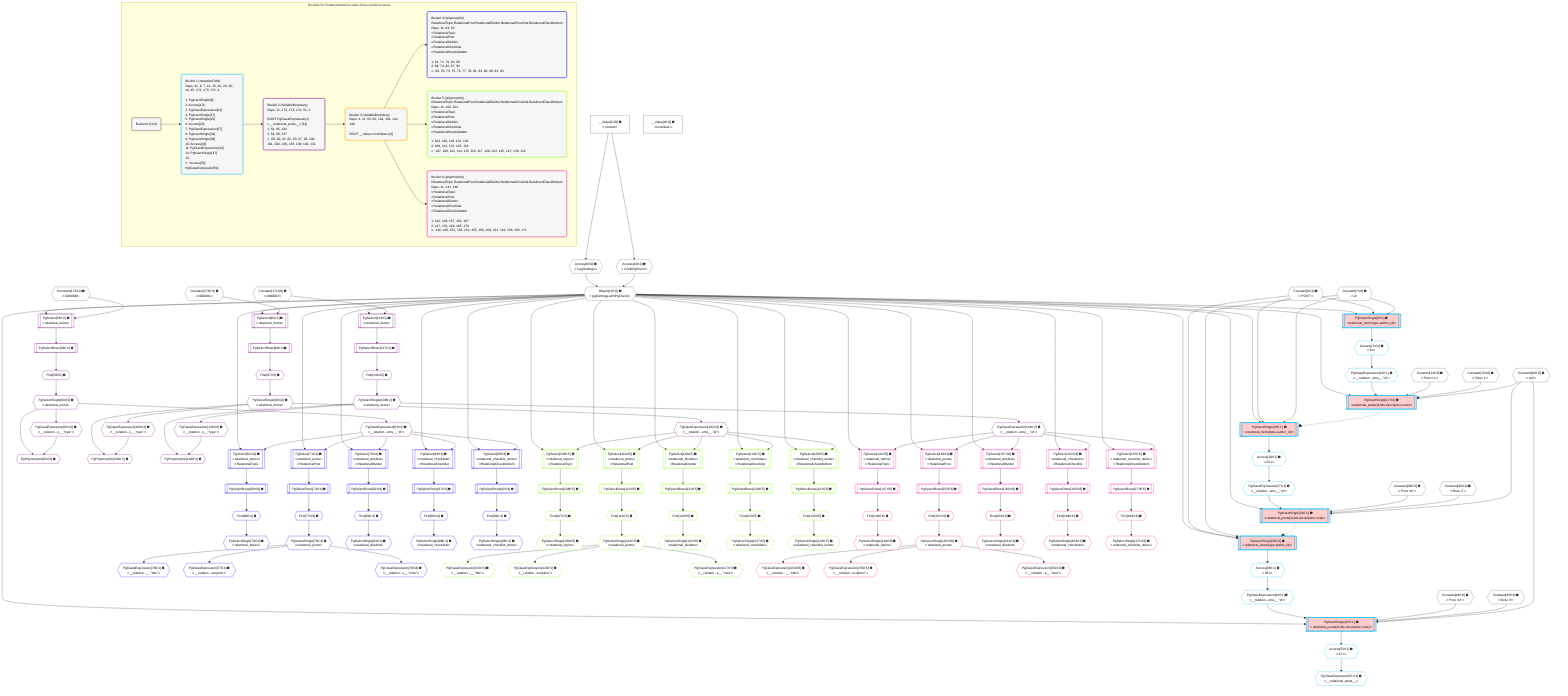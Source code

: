 %%{init: {'themeVariables': { 'fontSize': '12px'}}}%%
graph TD
    classDef path fill:#eee,stroke:#000,color:#000
    classDef plan fill:#fff,stroke-width:1px,color:#000
    classDef itemplan fill:#fff,stroke-width:2px,color:#000
    classDef unbatchedplan fill:#dff,stroke-width:1px,color:#000
    classDef sideeffectplan fill:#fcc,stroke-width:2px,color:#000
    classDef bucket fill:#f6f6f6,color:#000,stroke-width:2px,text-align:left


    %% plan dependencies
    Object11{{"Object[11∈0] ➊<br />ᐸ{pgSettings,withPgClient}ᐳ"}}:::plan
    Access9{{"Access[9∈0] ➊<br />ᐸ2.pgSettingsᐳ"}}:::plan
    Access10{{"Access[10∈0] ➊<br />ᐸ2.withPgClientᐳ"}}:::plan
    Access9 & Access10 --> Object11
    __Value2["__Value[2∈0] ➊<br />ᐸcontextᐳ"]:::plan
    __Value2 --> Access9
    __Value2 --> Access10
    __Value4["__Value[4∈0] ➊<br />ᐸrootValueᐳ"]:::plan
    Constant6{{"Constant[6∈0] ➊<br />ᐸ'POST'ᐳ"}}:::plan
    Constant7{{"Constant[7∈0] ➊<br />ᐸ2ᐳ"}}:::plan
    Constant14{{"Constant[14∈0] ➊<br />ᐸ'Post ꖛ1'ᐳ"}}:::plan
    Constant15{{"Constant[15∈0] ➊<br />ᐸ'Desc 1'ᐳ"}}:::plan
    Constant16{{"Constant[16∈0] ➊<br />ᐸnullᐳ"}}:::plan
    Constant29{{"Constant[29∈0] ➊<br />ᐸ'Post ꖛ2'ᐳ"}}:::plan
    Constant30{{"Constant[30∈0] ➊<br />ᐸ'Desc 2'ᐳ"}}:::plan
    Constant44{{"Constant[44∈0] ➊<br />ᐸ'Post ꖛ3'ᐳ"}}:::plan
    Constant45{{"Constant[45∈0] ➊<br />ᐸ'Desc 3'ᐳ"}}:::plan
    Constant172{{"Constant[172∈0] ➊<br />ᐸ1000000ᐳ"}}:::plan
    Constant173{{"Constant[173∈0] ➊<br />ᐸ1000001ᐳ"}}:::plan
    Constant174{{"Constant[174∈0] ➊<br />ᐸ1000002ᐳ"}}:::plan
    PgInsertSingle17[["PgInsertSingle[17∈1] ➊<br />ᐸrelational_posts(id,title,description,note)ᐳ"]]:::sideeffectplan
    PgClassExpression12{{"PgClassExpression[12∈1] ➊<br />ᐸ__relation...ems__.”id”ᐳ"}}:::plan
    Object11 & PgClassExpression12 & Constant14 & Constant15 & Constant16 --> PgInsertSingle17
    PgInsertSingle32[["PgInsertSingle[32∈1] ➊<br />ᐸrelational_posts(id,title,description,note)ᐳ"]]:::sideeffectplan
    PgClassExpression27{{"PgClassExpression[27∈1] ➊<br />ᐸ__relation...ems__.”id”ᐳ"}}:::plan
    Object11 & PgClassExpression27 & Constant29 & Constant30 & Constant16 --> PgInsertSingle32
    PgInsertSingle47[["PgInsertSingle[47∈1] ➊<br />ᐸrelational_posts(id,title,description,note)ᐳ"]]:::sideeffectplan
    PgClassExpression42{{"PgClassExpression[42∈1] ➊<br />ᐸ__relation...ems__.”id”ᐳ"}}:::plan
    Object11 & PgClassExpression42 & Constant44 & Constant45 & Constant16 --> PgInsertSingle47
    PgInsertSingle8[["PgInsertSingle[8∈1] ➊<br />ᐸrelational_items(type,author_id)ᐳ"]]:::sideeffectplan
    Object11 & Constant6 & Constant7 --> PgInsertSingle8
    PgInsertSingle23[["PgInsertSingle[23∈1] ➊<br />ᐸrelational_items(type,author_id)ᐳ"]]:::sideeffectplan
    Object11 & Constant6 & Constant7 --> PgInsertSingle23
    PgInsertSingle38[["PgInsertSingle[38∈1] ➊<br />ᐸrelational_items(type,author_id)ᐳ"]]:::sideeffectplan
    Object11 & Constant6 & Constant7 --> PgInsertSingle38
    Access13{{"Access[13∈1] ➊<br />ᐸ8.tᐳ"}}:::plan
    Access13 --> PgClassExpression12
    PgInsertSingle8 --> Access13
    Access28{{"Access[28∈1] ➊<br />ᐸ23.tᐳ"}}:::plan
    Access28 --> PgClassExpression27
    PgInsertSingle23 --> Access28
    Access43{{"Access[43∈1] ➊<br />ᐸ38.tᐳ"}}:::plan
    Access43 --> PgClassExpression42
    PgInsertSingle38 --> Access43
    PgClassExpression51{{"PgClassExpression[51∈1] ➊<br />ᐸ__relational_posts__ᐳ"}}:::plan
    Access52{{"Access[52∈1] ➊<br />ᐸ47.tᐳ"}}:::plan
    Access52 --> PgClassExpression51
    PgInsertSingle47 --> Access52
    PgSelect54[["PgSelect[54∈2] ➊<br />ᐸrelational_itemsᐳ"]]:::plan
    Object11 & Constant172 --> PgSelect54
    PgPolymorphic62{{"PgPolymorphic[62∈2] ➊"}}:::plan
    PgSelectSingle60{{"PgSelectSingle[60∈2] ➊<br />ᐸrelational_itemsᐳ"}}:::plan
    PgClassExpression61{{"PgClassExpression[61∈2] ➊<br />ᐸ__relation...s__.”type”ᐳ"}}:::plan
    PgSelectSingle60 & PgClassExpression61 --> PgPolymorphic62
    PgSelect95[["PgSelect[95∈2] ➊<br />ᐸrelational_itemsᐳ"]]:::plan
    Object11 & Constant173 --> PgSelect95
    PgPolymorphic101{{"PgPolymorphic[101∈2] ➊"}}:::plan
    PgSelectSingle99{{"PgSelectSingle[99∈2] ➊<br />ᐸrelational_itemsᐳ"}}:::plan
    PgClassExpression100{{"PgClassExpression[100∈2] ➊<br />ᐸ__relation...s__.”type”ᐳ"}}:::plan
    PgSelectSingle99 & PgClassExpression100 --> PgPolymorphic101
    PgSelect134[["PgSelect[134∈2] ➊<br />ᐸrelational_itemsᐳ"]]:::plan
    Object11 & Constant174 --> PgSelect134
    PgPolymorphic140{{"PgPolymorphic[140∈2] ➊"}}:::plan
    PgSelectSingle138{{"PgSelectSingle[138∈2] ➊<br />ᐸrelational_itemsᐳ"}}:::plan
    PgClassExpression139{{"PgClassExpression[139∈2] ➊<br />ᐸ__relation...s__.”type”ᐳ"}}:::plan
    PgSelectSingle138 & PgClassExpression139 --> PgPolymorphic140
    First58{{"First[58∈2] ➊"}}:::plan
    PgSelectRows59[["PgSelectRows[59∈2] ➊"]]:::plan
    PgSelectRows59 --> First58
    PgSelect54 --> PgSelectRows59
    First58 --> PgSelectSingle60
    PgSelectSingle60 --> PgClassExpression61
    PgClassExpression63{{"PgClassExpression[63∈2] ➊<br />ᐸ__relation...ems__.”id”ᐳ"}}:::plan
    PgSelectSingle60 --> PgClassExpression63
    First97{{"First[97∈2] ➊"}}:::plan
    PgSelectRows98[["PgSelectRows[98∈2] ➊"]]:::plan
    PgSelectRows98 --> First97
    PgSelect95 --> PgSelectRows98
    First97 --> PgSelectSingle99
    PgSelectSingle99 --> PgClassExpression100
    PgClassExpression102{{"PgClassExpression[102∈2] ➊<br />ᐸ__relation...ems__.”id”ᐳ"}}:::plan
    PgSelectSingle99 --> PgClassExpression102
    First136{{"First[136∈2] ➊"}}:::plan
    PgSelectRows137[["PgSelectRows[137∈2] ➊"]]:::plan
    PgSelectRows137 --> First136
    PgSelect134 --> PgSelectRows137
    First136 --> PgSelectSingle138
    PgSelectSingle138 --> PgClassExpression139
    PgClassExpression141{{"PgClassExpression[141∈2] ➊<br />ᐸ__relation...ems__.”id”ᐳ"}}:::plan
    PgSelectSingle138 --> PgClassExpression141
    PgSelect64[["PgSelect[64∈4] ➊<br />ᐸrelational_topicsᐳ<br />ᐳRelationalTopic"]]:::plan
    Object11 & PgClassExpression63 --> PgSelect64
    PgSelect71[["PgSelect[71∈4] ➊<br />ᐸrelational_postsᐳ<br />ᐳRelationalPost"]]:::plan
    Object11 & PgClassExpression63 --> PgSelect71
    PgSelect79[["PgSelect[79∈4] ➊<br />ᐸrelational_dividersᐳ<br />ᐳRelationalDivider"]]:::plan
    Object11 & PgClassExpression63 --> PgSelect79
    PgSelect84[["PgSelect[84∈4] ➊<br />ᐸrelational_checklistsᐳ<br />ᐳRelationalChecklist"]]:::plan
    Object11 & PgClassExpression63 --> PgSelect84
    PgSelect89[["PgSelect[89∈4] ➊<br />ᐸrelational_checklist_itemsᐳ<br />ᐳRelationalChecklistItem"]]:::plan
    Object11 & PgClassExpression63 --> PgSelect89
    First68{{"First[68∈4] ➊"}}:::plan
    PgSelectRows69[["PgSelectRows[69∈4] ➊"]]:::plan
    PgSelectRows69 --> First68
    PgSelect64 --> PgSelectRows69
    PgSelectSingle70{{"PgSelectSingle[70∈4] ➊<br />ᐸrelational_topicsᐳ"}}:::plan
    First68 --> PgSelectSingle70
    First73{{"First[73∈4] ➊"}}:::plan
    PgSelectRows74[["PgSelectRows[74∈4] ➊"]]:::plan
    PgSelectRows74 --> First73
    PgSelect71 --> PgSelectRows74
    PgSelectSingle75{{"PgSelectSingle[75∈4] ➊<br />ᐸrelational_postsᐳ"}}:::plan
    First73 --> PgSelectSingle75
    PgClassExpression76{{"PgClassExpression[76∈4] ➊<br />ᐸ__relation...__.”title”ᐳ"}}:::plan
    PgSelectSingle75 --> PgClassExpression76
    PgClassExpression77{{"PgClassExpression[77∈4] ➊<br />ᐸ__relation...scription”ᐳ"}}:::plan
    PgSelectSingle75 --> PgClassExpression77
    PgClassExpression78{{"PgClassExpression[78∈4] ➊<br />ᐸ__relation...s__.”note”ᐳ"}}:::plan
    PgSelectSingle75 --> PgClassExpression78
    First81{{"First[81∈4] ➊"}}:::plan
    PgSelectRows82[["PgSelectRows[82∈4] ➊"]]:::plan
    PgSelectRows82 --> First81
    PgSelect79 --> PgSelectRows82
    PgSelectSingle83{{"PgSelectSingle[83∈4] ➊<br />ᐸrelational_dividersᐳ"}}:::plan
    First81 --> PgSelectSingle83
    First86{{"First[86∈4] ➊"}}:::plan
    PgSelectRows87[["PgSelectRows[87∈4] ➊"]]:::plan
    PgSelectRows87 --> First86
    PgSelect84 --> PgSelectRows87
    PgSelectSingle88{{"PgSelectSingle[88∈4] ➊<br />ᐸrelational_checklistsᐳ"}}:::plan
    First86 --> PgSelectSingle88
    First91{{"First[91∈4] ➊"}}:::plan
    PgSelectRows92[["PgSelectRows[92∈4] ➊"]]:::plan
    PgSelectRows92 --> First91
    PgSelect89 --> PgSelectRows92
    PgSelectSingle93{{"PgSelectSingle[93∈4] ➊<br />ᐸrelational_checklist_itemsᐳ"}}:::plan
    First91 --> PgSelectSingle93
    PgSelect103[["PgSelect[103∈5] ➊<br />ᐸrelational_topicsᐳ<br />ᐳRelationalTopic"]]:::plan
    Object11 & PgClassExpression102 --> PgSelect103
    PgSelect110[["PgSelect[110∈5] ➊<br />ᐸrelational_postsᐳ<br />ᐳRelationalPost"]]:::plan
    Object11 & PgClassExpression102 --> PgSelect110
    PgSelect118[["PgSelect[118∈5] ➊<br />ᐸrelational_dividersᐳ<br />ᐳRelationalDivider"]]:::plan
    Object11 & PgClassExpression102 --> PgSelect118
    PgSelect123[["PgSelect[123∈5] ➊<br />ᐸrelational_checklistsᐳ<br />ᐳRelationalChecklist"]]:::plan
    Object11 & PgClassExpression102 --> PgSelect123
    PgSelect128[["PgSelect[128∈5] ➊<br />ᐸrelational_checklist_itemsᐳ<br />ᐳRelationalChecklistItem"]]:::plan
    Object11 & PgClassExpression102 --> PgSelect128
    First107{{"First[107∈5] ➊"}}:::plan
    PgSelectRows108[["PgSelectRows[108∈5] ➊"]]:::plan
    PgSelectRows108 --> First107
    PgSelect103 --> PgSelectRows108
    PgSelectSingle109{{"PgSelectSingle[109∈5] ➊<br />ᐸrelational_topicsᐳ"}}:::plan
    First107 --> PgSelectSingle109
    First112{{"First[112∈5] ➊"}}:::plan
    PgSelectRows113[["PgSelectRows[113∈5] ➊"]]:::plan
    PgSelectRows113 --> First112
    PgSelect110 --> PgSelectRows113
    PgSelectSingle114{{"PgSelectSingle[114∈5] ➊<br />ᐸrelational_postsᐳ"}}:::plan
    First112 --> PgSelectSingle114
    PgClassExpression115{{"PgClassExpression[115∈5] ➊<br />ᐸ__relation...__.”title”ᐳ"}}:::plan
    PgSelectSingle114 --> PgClassExpression115
    PgClassExpression116{{"PgClassExpression[116∈5] ➊<br />ᐸ__relation...scription”ᐳ"}}:::plan
    PgSelectSingle114 --> PgClassExpression116
    PgClassExpression117{{"PgClassExpression[117∈5] ➊<br />ᐸ__relation...s__.”note”ᐳ"}}:::plan
    PgSelectSingle114 --> PgClassExpression117
    First120{{"First[120∈5] ➊"}}:::plan
    PgSelectRows121[["PgSelectRows[121∈5] ➊"]]:::plan
    PgSelectRows121 --> First120
    PgSelect118 --> PgSelectRows121
    PgSelectSingle122{{"PgSelectSingle[122∈5] ➊<br />ᐸrelational_dividersᐳ"}}:::plan
    First120 --> PgSelectSingle122
    First125{{"First[125∈5] ➊"}}:::plan
    PgSelectRows126[["PgSelectRows[126∈5] ➊"]]:::plan
    PgSelectRows126 --> First125
    PgSelect123 --> PgSelectRows126
    PgSelectSingle127{{"PgSelectSingle[127∈5] ➊<br />ᐸrelational_checklistsᐳ"}}:::plan
    First125 --> PgSelectSingle127
    First130{{"First[130∈5] ➊"}}:::plan
    PgSelectRows131[["PgSelectRows[131∈5] ➊"]]:::plan
    PgSelectRows131 --> First130
    PgSelect128 --> PgSelectRows131
    PgSelectSingle132{{"PgSelectSingle[132∈5] ➊<br />ᐸrelational_checklist_itemsᐳ"}}:::plan
    First130 --> PgSelectSingle132
    PgSelect142[["PgSelect[142∈6] ➊<br />ᐸrelational_topicsᐳ<br />ᐳRelationalTopic"]]:::plan
    Object11 & PgClassExpression141 --> PgSelect142
    PgSelect149[["PgSelect[149∈6] ➊<br />ᐸrelational_postsᐳ<br />ᐳRelationalPost"]]:::plan
    Object11 & PgClassExpression141 --> PgSelect149
    PgSelect157[["PgSelect[157∈6] ➊<br />ᐸrelational_dividersᐳ<br />ᐳRelationalDivider"]]:::plan
    Object11 & PgClassExpression141 --> PgSelect157
    PgSelect162[["PgSelect[162∈6] ➊<br />ᐸrelational_checklistsᐳ<br />ᐳRelationalChecklist"]]:::plan
    Object11 & PgClassExpression141 --> PgSelect162
    PgSelect167[["PgSelect[167∈6] ➊<br />ᐸrelational_checklist_itemsᐳ<br />ᐳRelationalChecklistItem"]]:::plan
    Object11 & PgClassExpression141 --> PgSelect167
    First146{{"First[146∈6] ➊"}}:::plan
    PgSelectRows147[["PgSelectRows[147∈6] ➊"]]:::plan
    PgSelectRows147 --> First146
    PgSelect142 --> PgSelectRows147
    PgSelectSingle148{{"PgSelectSingle[148∈6] ➊<br />ᐸrelational_topicsᐳ"}}:::plan
    First146 --> PgSelectSingle148
    First151{{"First[151∈6] ➊"}}:::plan
    PgSelectRows152[["PgSelectRows[152∈6] ➊"]]:::plan
    PgSelectRows152 --> First151
    PgSelect149 --> PgSelectRows152
    PgSelectSingle153{{"PgSelectSingle[153∈6] ➊<br />ᐸrelational_postsᐳ"}}:::plan
    First151 --> PgSelectSingle153
    PgClassExpression154{{"PgClassExpression[154∈6] ➊<br />ᐸ__relation...__.”title”ᐳ"}}:::plan
    PgSelectSingle153 --> PgClassExpression154
    PgClassExpression155{{"PgClassExpression[155∈6] ➊<br />ᐸ__relation...scription”ᐳ"}}:::plan
    PgSelectSingle153 --> PgClassExpression155
    PgClassExpression156{{"PgClassExpression[156∈6] ➊<br />ᐸ__relation...s__.”note”ᐳ"}}:::plan
    PgSelectSingle153 --> PgClassExpression156
    First159{{"First[159∈6] ➊"}}:::plan
    PgSelectRows160[["PgSelectRows[160∈6] ➊"]]:::plan
    PgSelectRows160 --> First159
    PgSelect157 --> PgSelectRows160
    PgSelectSingle161{{"PgSelectSingle[161∈6] ➊<br />ᐸrelational_dividersᐳ"}}:::plan
    First159 --> PgSelectSingle161
    First164{{"First[164∈6] ➊"}}:::plan
    PgSelectRows165[["PgSelectRows[165∈6] ➊"]]:::plan
    PgSelectRows165 --> First164
    PgSelect162 --> PgSelectRows165
    PgSelectSingle166{{"PgSelectSingle[166∈6] ➊<br />ᐸrelational_checklistsᐳ"}}:::plan
    First164 --> PgSelectSingle166
    First169{{"First[169∈6] ➊"}}:::plan
    PgSelectRows170[["PgSelectRows[170∈6] ➊"]]:::plan
    PgSelectRows170 --> First169
    PgSelect167 --> PgSelectRows170
    PgSelectSingle171{{"PgSelectSingle[171∈6] ➊<br />ᐸrelational_checklist_itemsᐳ"}}:::plan
    First169 --> PgSelectSingle171

    %% define steps

    %% implicit side effects
    PgInsertSingle17 -.-o PgInsertSingle23
    PgInsertSingle32 -.-o PgInsertSingle38

    subgraph "Buckets for mutations/basics/create-three-relational-posts"
    Bucket0("Bucket 0 (root)"):::bucket
    classDef bucket0 stroke:#696969
    class Bucket0,__Value2,__Value4,Constant6,Constant7,Access9,Access10,Object11,Constant14,Constant15,Constant16,Constant29,Constant30,Constant44,Constant45,Constant172,Constant173,Constant174 bucket0
    Bucket1("Bucket 1 (mutationField)<br />Deps: 11, 6, 7, 14, 15, 16, 29, 30, 44, 45, 172, 173, 174, 4<br /><br />1: PgInsertSingle[8]<br />2: Access[13]<br />3: PgClassExpression[12]<br />4: PgInsertSingle[17]<br />5: PgInsertSingle[23]<br />6: Access[28]<br />7: PgClassExpression[27]<br />8: PgInsertSingle[32]<br />9: PgInsertSingle[38]<br />10: Access[43]<br />11: PgClassExpression[42]<br />12: PgInsertSingle[47]<br />13: <br />ᐳ: Access[52], PgClassExpression[51]"):::bucket
    classDef bucket1 stroke:#00bfff
    class Bucket1,PgInsertSingle8,PgClassExpression12,Access13,PgInsertSingle17,PgInsertSingle23,PgClassExpression27,Access28,PgInsertSingle32,PgInsertSingle38,PgClassExpression42,Access43,PgInsertSingle47,PgClassExpression51,Access52 bucket1
    Bucket2("Bucket 2 (nullableBoundary)<br />Deps: 11, 172, 173, 174, 51, 4<br /><br />ROOT PgClassExpression{1}ᐸ__relational_posts__ᐳ[51]<br />1: 54, 95, 134<br />2: 59, 98, 137<br />ᐳ: 58, 60, 61, 62, 63, 97, 99, 100, 101, 102, 136, 138, 139, 140, 141"):::bucket
    classDef bucket2 stroke:#7f007f
    class Bucket2,PgSelect54,First58,PgSelectRows59,PgSelectSingle60,PgClassExpression61,PgPolymorphic62,PgClassExpression63,PgSelect95,First97,PgSelectRows98,PgSelectSingle99,PgClassExpression100,PgPolymorphic101,PgClassExpression102,PgSelect134,First136,PgSelectRows137,PgSelectSingle138,PgClassExpression139,PgPolymorphic140,PgClassExpression141 bucket2
    Bucket3("Bucket 3 (nullableBoundary)<br />Deps: 4, 11, 63, 62, 102, 101, 141, 140<br /><br />ROOT __ValueᐸrootValueᐳ[4]"):::bucket
    classDef bucket3 stroke:#ffa500
    class Bucket3 bucket3
    Bucket4("Bucket 4 (polymorphic)<br />RelationalTopic,RelationalPost,RelationalDivider,RelationalChecklist,RelationalChecklistItem<br />Deps: 11, 63, 62<br />ᐳRelationalTopic<br />ᐳRelationalPost<br />ᐳRelationalDivider<br />ᐳRelationalChecklist<br />ᐳRelationalChecklistItem<br /><br />1: 64, 71, 79, 84, 89<br />2: 69, 74, 82, 87, 92<br />ᐳ: 68, 70, 73, 75, 76, 77, 78, 81, 83, 86, 88, 91, 93"):::bucket
    classDef bucket4 stroke:#0000ff
    class Bucket4,PgSelect64,First68,PgSelectRows69,PgSelectSingle70,PgSelect71,First73,PgSelectRows74,PgSelectSingle75,PgClassExpression76,PgClassExpression77,PgClassExpression78,PgSelect79,First81,PgSelectRows82,PgSelectSingle83,PgSelect84,First86,PgSelectRows87,PgSelectSingle88,PgSelect89,First91,PgSelectRows92,PgSelectSingle93 bucket4
    Bucket5("Bucket 5 (polymorphic)<br />RelationalTopic,RelationalPost,RelationalDivider,RelationalChecklist,RelationalChecklistItem<br />Deps: 11, 102, 101<br />ᐳRelationalTopic<br />ᐳRelationalPost<br />ᐳRelationalDivider<br />ᐳRelationalChecklist<br />ᐳRelationalChecklistItem<br /><br />1: 103, 110, 118, 123, 128<br />2: 108, 113, 121, 126, 131<br />ᐳ: 107, 109, 112, 114, 115, 116, 117, 120, 122, 125, 127, 130, 132"):::bucket
    classDef bucket5 stroke:#7fff00
    class Bucket5,PgSelect103,First107,PgSelectRows108,PgSelectSingle109,PgSelect110,First112,PgSelectRows113,PgSelectSingle114,PgClassExpression115,PgClassExpression116,PgClassExpression117,PgSelect118,First120,PgSelectRows121,PgSelectSingle122,PgSelect123,First125,PgSelectRows126,PgSelectSingle127,PgSelect128,First130,PgSelectRows131,PgSelectSingle132 bucket5
    Bucket6("Bucket 6 (polymorphic)<br />RelationalTopic,RelationalPost,RelationalDivider,RelationalChecklist,RelationalChecklistItem<br />Deps: 11, 141, 140<br />ᐳRelationalTopic<br />ᐳRelationalPost<br />ᐳRelationalDivider<br />ᐳRelationalChecklist<br />ᐳRelationalChecklistItem<br /><br />1: 142, 149, 157, 162, 167<br />2: 147, 152, 160, 165, 170<br />ᐳ: 146, 148, 151, 153, 154, 155, 156, 159, 161, 164, 166, 169, 171"):::bucket
    classDef bucket6 stroke:#ff1493
    class Bucket6,PgSelect142,First146,PgSelectRows147,PgSelectSingle148,PgSelect149,First151,PgSelectRows152,PgSelectSingle153,PgClassExpression154,PgClassExpression155,PgClassExpression156,PgSelect157,First159,PgSelectRows160,PgSelectSingle161,PgSelect162,First164,PgSelectRows165,PgSelectSingle166,PgSelect167,First169,PgSelectRows170,PgSelectSingle171 bucket6
    Bucket0 --> Bucket1
    Bucket1 --> Bucket2
    Bucket2 --> Bucket3
    Bucket3 --> Bucket4 & Bucket5 & Bucket6
    end